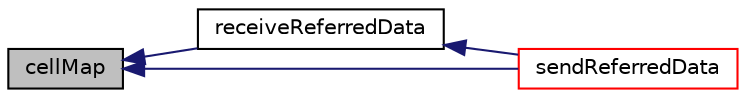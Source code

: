 digraph "cellMap"
{
  bgcolor="transparent";
  edge [fontname="Helvetica",fontsize="10",labelfontname="Helvetica",labelfontsize="10"];
  node [fontname="Helvetica",fontsize="10",shape=record];
  rankdir="LR";
  Node1 [label="cellMap",height=0.2,width=0.4,color="black", fillcolor="grey75", style="filled", fontcolor="black"];
  Node1 -> Node2 [dir="back",color="midnightblue",fontsize="10",style="solid",fontname="Helvetica"];
  Node2 [label="receiveReferredData",height=0.2,width=0.4,color="black",URL="$a01137.html#aff082453299ff77f14f900842bdc6135",tooltip="Receive referred data. "];
  Node2 -> Node3 [dir="back",color="midnightblue",fontsize="10",style="solid",fontname="Helvetica"];
  Node3 [label="sendReferredData",height=0.2,width=0.4,color="red",URL="$a01137.html#aed1094d32fa90d460449d22eae4eceae",tooltip="Prepare and send referred particles and wall data,. "];
  Node1 -> Node3 [dir="back",color="midnightblue",fontsize="10",style="solid",fontname="Helvetica"];
}
